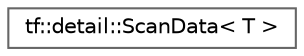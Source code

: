 digraph "类继承关系图"
{
 // LATEX_PDF_SIZE
  bgcolor="transparent";
  edge [fontname=Helvetica,fontsize=10,labelfontname=Helvetica,labelfontsize=10];
  node [fontname=Helvetica,fontsize=10,shape=box,height=0.2,width=0.4];
  rankdir="LR";
  Node0 [id="Node000000",label="tf::detail::ScanData\< T \>",height=0.2,width=0.4,color="grey40", fillcolor="white", style="filled",URL="$structtf_1_1detail_1_1_scan_data.html",tooltip=" "];
}
